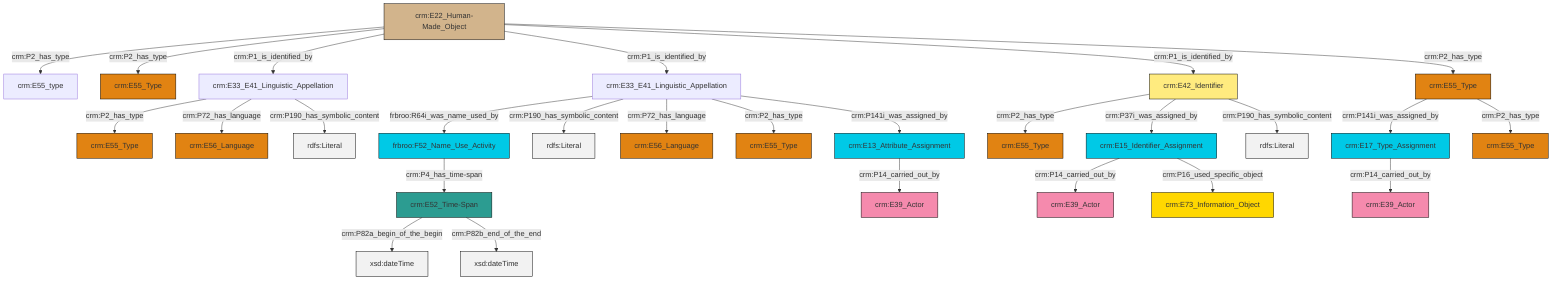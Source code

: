 graph TD
classDef Literal fill:#f2f2f2,stroke:#000000;
classDef CRM_Entity fill:#FFFFFF,stroke:#000000;
classDef Temporal_Entity fill:#00C9E6, stroke:#000000;
classDef Type fill:#E18312, stroke:#000000;
classDef Time-Span fill:#2C9C91, stroke:#000000;
classDef Appellation fill:#FFEB7F, stroke:#000000;
classDef Place fill:#008836, stroke:#000000;
classDef Persistent_Item fill:#B266B2, stroke:#000000;
classDef Conceptual_Object fill:#FFD700, stroke:#000000;
classDef Physical_Thing fill:#D2B48C, stroke:#000000;
classDef Actor fill:#f58aad, stroke:#000000;
classDef PC_Classes fill:#4ce600, stroke:#000000;
classDef Multi fill:#cccccc,stroke:#000000;

0["crm:E33_E41_Linguistic_Appellation"]:::Default -->|frbroo:R64i_was_name_used_by| 1["frbroo:F52_Name_Use_Activity"]:::Temporal_Entity
2["crm:E22_Human-Made_Object"]:::Physical_Thing -->|crm:P2_has_type| 3["crm:E55_type"]:::Default
8["crm:E42_Identifier"]:::Appellation -->|crm:P2_has_type| 4["crm:E55_Type"]:::Type
2["crm:E22_Human-Made_Object"]:::Physical_Thing -->|crm:P2_has_type| 9["crm:E55_Type"]:::Type
2["crm:E22_Human-Made_Object"]:::Physical_Thing -->|crm:P1_is_identified_by| 10["crm:E33_E41_Linguistic_Appellation"]:::Default
11["crm:E15_Identifier_Assignment"]:::Temporal_Entity -->|crm:P14_carried_out_by| 12["crm:E39_Actor"]:::Actor
15["crm:E17_Type_Assignment"]:::Temporal_Entity -->|crm:P14_carried_out_by| 16["crm:E39_Actor"]:::Actor
2["crm:E22_Human-Made_Object"]:::Physical_Thing -->|crm:P1_is_identified_by| 0["crm:E33_E41_Linguistic_Appellation"]:::Default
10["crm:E33_E41_Linguistic_Appellation"]:::Default -->|crm:P2_has_type| 17["crm:E55_Type"]:::Type
6["crm:E13_Attribute_Assignment"]:::Temporal_Entity -->|crm:P14_carried_out_by| 18["crm:E39_Actor"]:::Actor
19["crm:E55_Type"]:::Type -->|crm:P141i_was_assigned_by| 15["crm:E17_Type_Assignment"]:::Temporal_Entity
0["crm:E33_E41_Linguistic_Appellation"]:::Default -->|crm:P190_has_symbolic_content| 21[rdfs:Literal]:::Literal
1["frbroo:F52_Name_Use_Activity"]:::Temporal_Entity -->|crm:P4_has_time-span| 22["crm:E52_Time-Span"]:::Time-Span
10["crm:E33_E41_Linguistic_Appellation"]:::Default -->|crm:P72_has_language| 13["crm:E56_Language"]:::Type
2["crm:E22_Human-Made_Object"]:::Physical_Thing -->|crm:P1_is_identified_by| 8["crm:E42_Identifier"]:::Appellation
11["crm:E15_Identifier_Assignment"]:::Temporal_Entity -->|crm:P16_used_specific_object| 23["crm:E73_Information_Object"]:::Conceptual_Object
22["crm:E52_Time-Span"]:::Time-Span -->|crm:P82a_begin_of_the_begin| 26[xsd:dateTime]:::Literal
0["crm:E33_E41_Linguistic_Appellation"]:::Default -->|crm:P72_has_language| 34["crm:E56_Language"]:::Type
8["crm:E42_Identifier"]:::Appellation -->|crm:P37i_was_assigned_by| 11["crm:E15_Identifier_Assignment"]:::Temporal_Entity
2["crm:E22_Human-Made_Object"]:::Physical_Thing -->|crm:P2_has_type| 19["crm:E55_Type"]:::Type
0["crm:E33_E41_Linguistic_Appellation"]:::Default -->|crm:P2_has_type| 36["crm:E55_Type"]:::Type
22["crm:E52_Time-Span"]:::Time-Span -->|crm:P82b_end_of_the_end| 39[xsd:dateTime]:::Literal
8["crm:E42_Identifier"]:::Appellation -->|crm:P190_has_symbolic_content| 46[rdfs:Literal]:::Literal
10["crm:E33_E41_Linguistic_Appellation"]:::Default -->|crm:P190_has_symbolic_content| 47[rdfs:Literal]:::Literal
19["crm:E55_Type"]:::Type -->|crm:P2_has_type| 28["crm:E55_Type"]:::Type
0["crm:E33_E41_Linguistic_Appellation"]:::Default -->|crm:P141i_was_assigned_by| 6["crm:E13_Attribute_Assignment"]:::Temporal_Entity